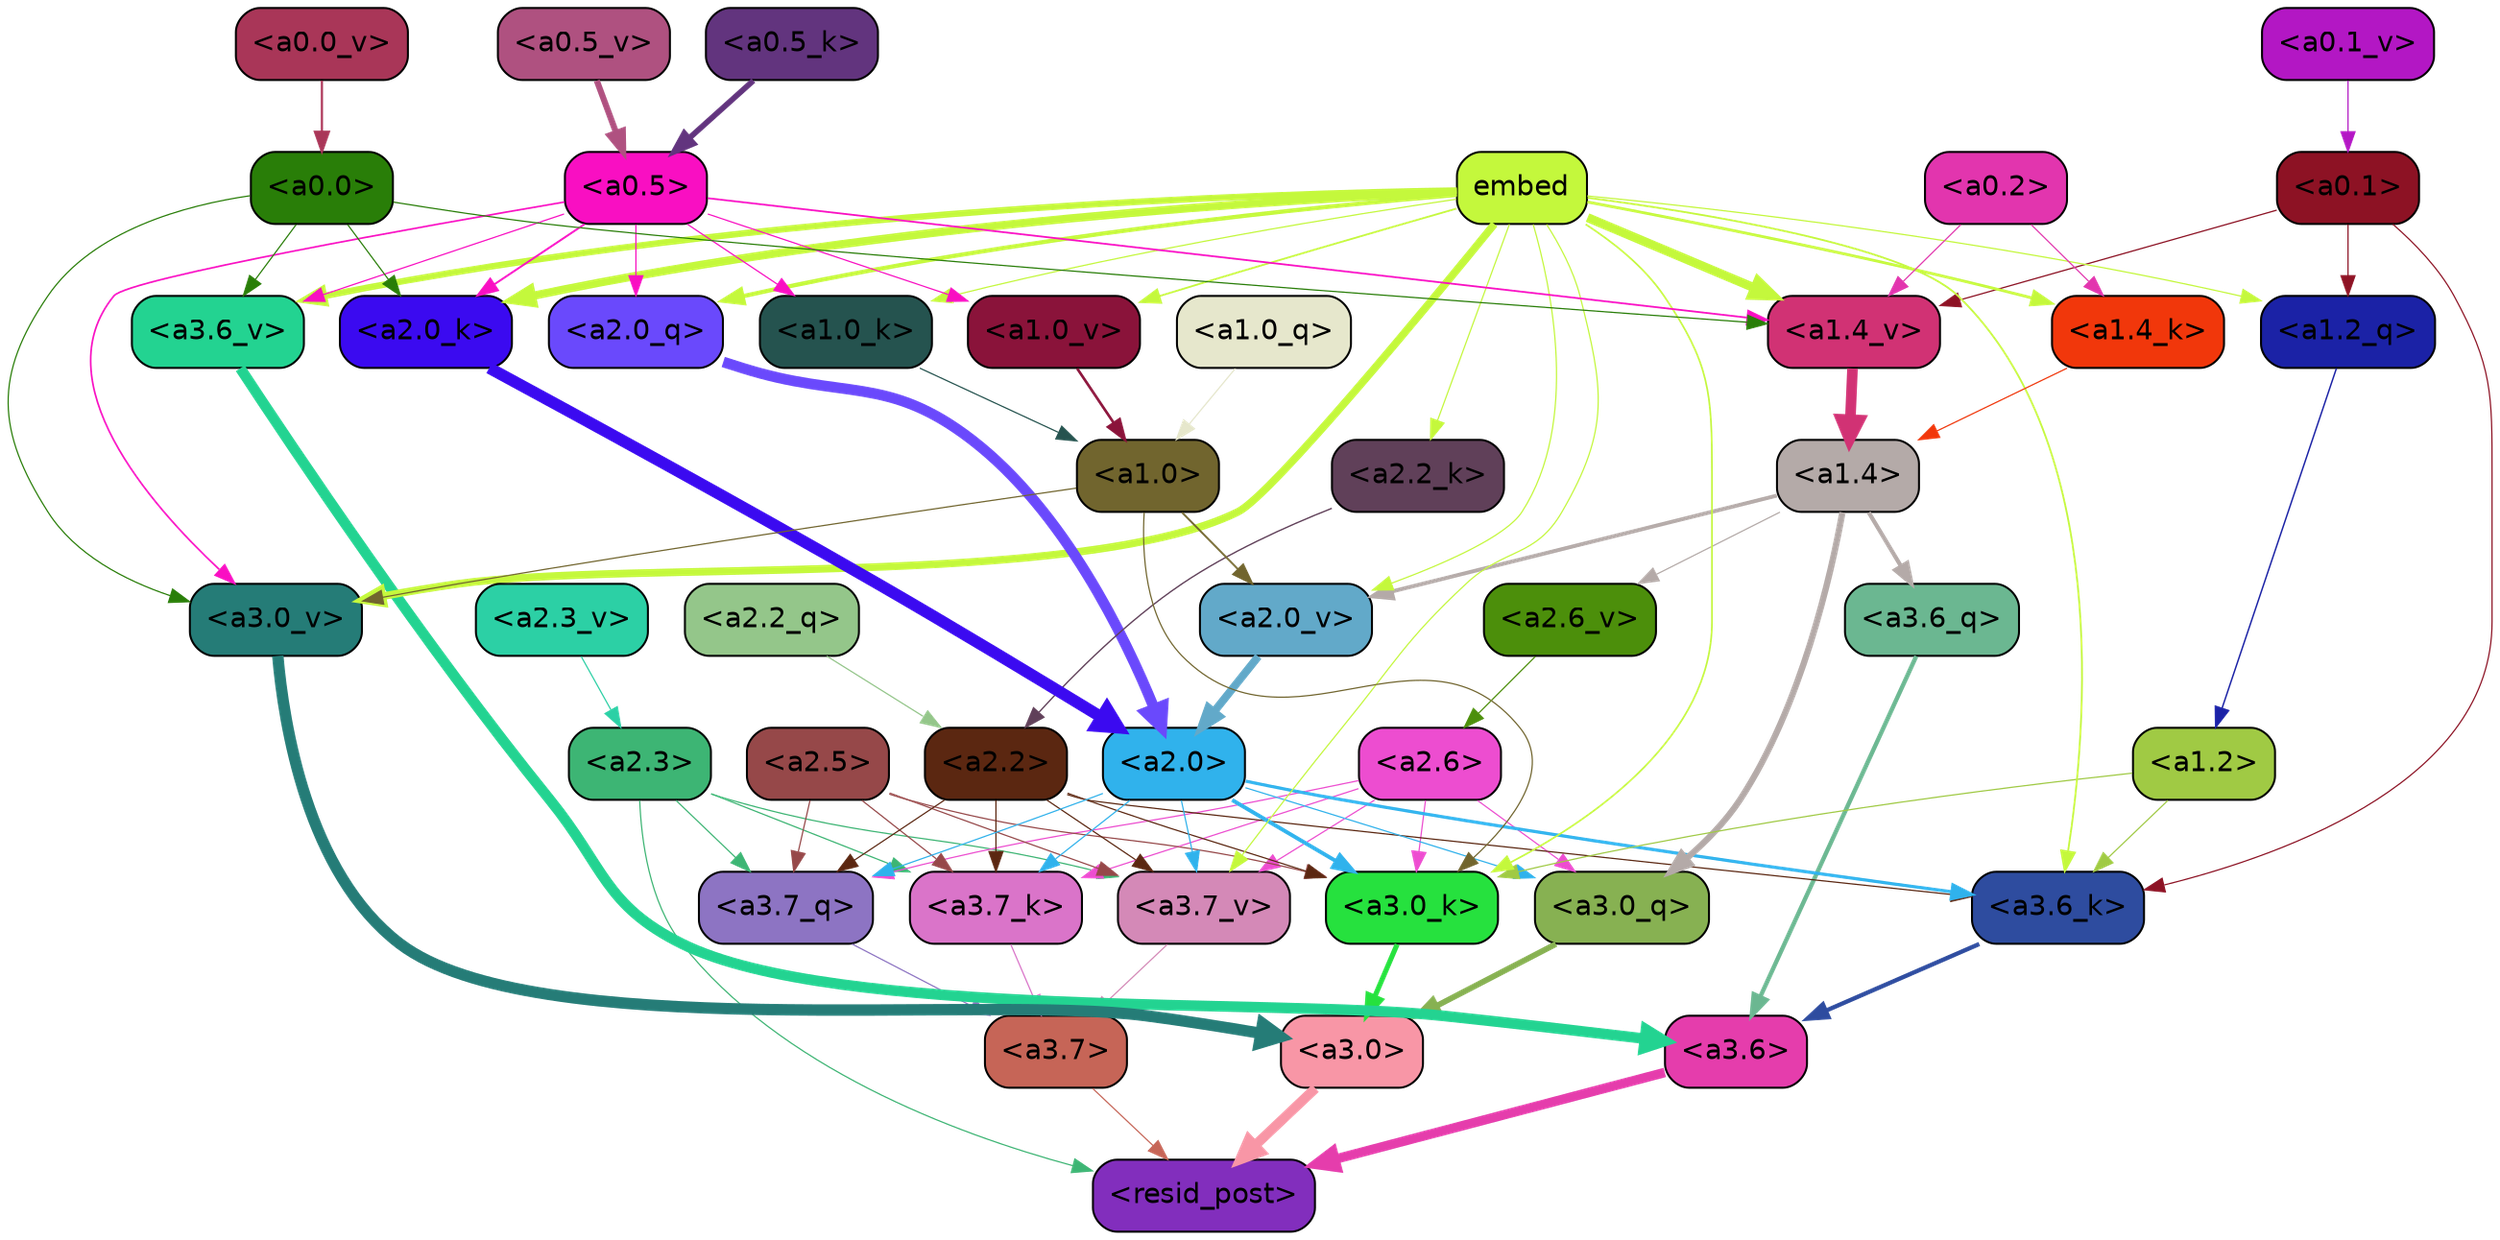 strict digraph "" {
	graph [bgcolor=transparent,
		layout=dot,
		overlap=false,
		splines=true
	];
	"<a3.7>"	[color=black,
		fillcolor="#c66557",
		fontname=Helvetica,
		shape=box,
		style="filled, rounded"];
	"<resid_post>"	[color=black,
		fillcolor="#822ebd",
		fontname=Helvetica,
		shape=box,
		style="filled, rounded"];
	"<a3.7>" -> "<resid_post>"	[color="#c66557",
		penwidth=0.6];
	"<a3.6>"	[color=black,
		fillcolor="#e53dac",
		fontname=Helvetica,
		shape=box,
		style="filled, rounded"];
	"<a3.6>" -> "<resid_post>"	[color="#e53dac",
		penwidth=4.751592040061951];
	"<a3.0>"	[color=black,
		fillcolor="#f896a6",
		fontname=Helvetica,
		shape=box,
		style="filled, rounded"];
	"<a3.0>" -> "<resid_post>"	[color="#f896a6",
		penwidth=4.904066681861877];
	"<a2.3>"	[color=black,
		fillcolor="#3db574",
		fontname=Helvetica,
		shape=box,
		style="filled, rounded"];
	"<a2.3>" -> "<resid_post>"	[color="#3db574",
		penwidth=0.6];
	"<a3.7_q>"	[color=black,
		fillcolor="#8d74c3",
		fontname=Helvetica,
		shape=box,
		style="filled, rounded"];
	"<a2.3>" -> "<a3.7_q>"	[color="#3db574",
		penwidth=0.6];
	"<a3.7_k>"	[color=black,
		fillcolor="#da74c9",
		fontname=Helvetica,
		shape=box,
		style="filled, rounded"];
	"<a2.3>" -> "<a3.7_k>"	[color="#3db574",
		penwidth=0.6069068089127541];
	"<a3.7_v>"	[color=black,
		fillcolor="#d489b7",
		fontname=Helvetica,
		shape=box,
		style="filled, rounded"];
	"<a2.3>" -> "<a3.7_v>"	[color="#3db574",
		penwidth=0.6];
	"<a3.7_q>" -> "<a3.7>"	[color="#8d74c3",
		penwidth=0.6];
	"<a3.6_q>"	[color=black,
		fillcolor="#6bb791",
		fontname=Helvetica,
		shape=box,
		style="filled, rounded"];
	"<a3.6_q>" -> "<a3.6>"	[color="#6bb791",
		penwidth=2.160832464694977];
	"<a3.0_q>"	[color=black,
		fillcolor="#87b152",
		fontname=Helvetica,
		shape=box,
		style="filled, rounded"];
	"<a3.0_q>" -> "<a3.0>"	[color="#87b152",
		penwidth=2.870753765106201];
	"<a3.7_k>" -> "<a3.7>"	[color="#da74c9",
		penwidth=0.6];
	"<a3.6_k>"	[color=black,
		fillcolor="#2e4c9f",
		fontname=Helvetica,
		shape=box,
		style="filled, rounded"];
	"<a3.6_k>" -> "<a3.6>"	[color="#2e4c9f",
		penwidth=2.13908451795578];
	"<a3.0_k>"	[color=black,
		fillcolor="#26e13e",
		fontname=Helvetica,
		shape=box,
		style="filled, rounded"];
	"<a3.0_k>" -> "<a3.0>"	[color="#26e13e",
		penwidth=2.520303964614868];
	"<a3.7_v>" -> "<a3.7>"	[color="#d489b7",
		penwidth=0.6];
	"<a3.6_v>"	[color=black,
		fillcolor="#23d391",
		fontname=Helvetica,
		shape=box,
		style="filled, rounded"];
	"<a3.6_v>" -> "<a3.6>"	[color="#23d391",
		penwidth=5.297133803367615];
	"<a3.0_v>"	[color=black,
		fillcolor="#257c77",
		fontname=Helvetica,
		shape=box,
		style="filled, rounded"];
	"<a3.0_v>" -> "<a3.0>"	[color="#257c77",
		penwidth=5.680712580680847];
	"<a2.6>"	[color=black,
		fillcolor="#ed4dd0",
		fontname=Helvetica,
		shape=box,
		style="filled, rounded"];
	"<a2.6>" -> "<a3.7_q>"	[color="#ed4dd0",
		penwidth=0.6];
	"<a2.6>" -> "<a3.0_q>"	[color="#ed4dd0",
		penwidth=0.6];
	"<a2.6>" -> "<a3.7_k>"	[color="#ed4dd0",
		penwidth=0.6];
	"<a2.6>" -> "<a3.0_k>"	[color="#ed4dd0",
		penwidth=0.6];
	"<a2.6>" -> "<a3.7_v>"	[color="#ed4dd0",
		penwidth=0.6];
	"<a2.5>"	[color=black,
		fillcolor="#964849",
		fontname=Helvetica,
		shape=box,
		style="filled, rounded"];
	"<a2.5>" -> "<a3.7_q>"	[color="#964849",
		penwidth=0.6];
	"<a2.5>" -> "<a3.7_k>"	[color="#964849",
		penwidth=0.6];
	"<a2.5>" -> "<a3.0_k>"	[color="#964849",
		penwidth=0.6];
	"<a2.5>" -> "<a3.7_v>"	[color="#964849",
		penwidth=0.6];
	"<a2.2>"	[color=black,
		fillcolor="#5b2711",
		fontname=Helvetica,
		shape=box,
		style="filled, rounded"];
	"<a2.2>" -> "<a3.7_q>"	[color="#5b2711",
		penwidth=0.6];
	"<a2.2>" -> "<a3.7_k>"	[color="#5b2711",
		penwidth=0.6];
	"<a2.2>" -> "<a3.6_k>"	[color="#5b2711",
		penwidth=0.6];
	"<a2.2>" -> "<a3.0_k>"	[color="#5b2711",
		penwidth=0.6];
	"<a2.2>" -> "<a3.7_v>"	[color="#5b2711",
		penwidth=0.6];
	"<a2.0>"	[color=black,
		fillcolor="#30b2ec",
		fontname=Helvetica,
		shape=box,
		style="filled, rounded"];
	"<a2.0>" -> "<a3.7_q>"	[color="#30b2ec",
		penwidth=0.6];
	"<a2.0>" -> "<a3.0_q>"	[color="#30b2ec",
		penwidth=0.6];
	"<a2.0>" -> "<a3.7_k>"	[color="#30b2ec",
		penwidth=0.6];
	"<a2.0>" -> "<a3.6_k>"	[color="#30b2ec",
		penwidth=1.564806342124939];
	"<a2.0>" -> "<a3.0_k>"	[color="#30b2ec",
		penwidth=1.9353990852832794];
	"<a2.0>" -> "<a3.7_v>"	[color="#30b2ec",
		penwidth=0.6];
	"<a1.4>"	[color=black,
		fillcolor="#b4aaa8",
		fontname=Helvetica,
		shape=box,
		style="filled, rounded"];
	"<a1.4>" -> "<a3.6_q>"	[color="#b4aaa8",
		penwidth=2.0727532356977463];
	"<a1.4>" -> "<a3.0_q>"	[color="#b4aaa8",
		penwidth=3.1279823780059814];
	"<a2.6_v>"	[color=black,
		fillcolor="#4c8f0b",
		fontname=Helvetica,
		shape=box,
		style="filled, rounded"];
	"<a1.4>" -> "<a2.6_v>"	[color="#b4aaa8",
		penwidth=0.6];
	"<a2.0_v>"	[color=black,
		fillcolor="#62a9c9",
		fontname=Helvetica,
		shape=box,
		style="filled, rounded"];
	"<a1.4>" -> "<a2.0_v>"	[color="#b4aaa8",
		penwidth=1.9170897603034973];
	"<a1.2>"	[color=black,
		fillcolor="#a0ca44",
		fontname=Helvetica,
		shape=box,
		style="filled, rounded"];
	"<a1.2>" -> "<a3.6_k>"	[color="#a0ca44",
		penwidth=0.6];
	"<a1.2>" -> "<a3.0_k>"	[color="#a0ca44",
		penwidth=0.6];
	"<a0.1>"	[color=black,
		fillcolor="#8d1224",
		fontname=Helvetica,
		shape=box,
		style="filled, rounded"];
	"<a0.1>" -> "<a3.6_k>"	[color="#8d1224",
		penwidth=0.6];
	"<a1.2_q>"	[color=black,
		fillcolor="#1b22a6",
		fontname=Helvetica,
		shape=box,
		style="filled, rounded"];
	"<a0.1>" -> "<a1.2_q>"	[color="#8d1224",
		penwidth=0.6];
	"<a1.4_v>"	[color=black,
		fillcolor="#d13274",
		fontname=Helvetica,
		shape=box,
		style="filled, rounded"];
	"<a0.1>" -> "<a1.4_v>"	[color="#8d1224",
		penwidth=0.6202214732766151];
	embed	[color=black,
		fillcolor="#c4f83c",
		fontname=Helvetica,
		shape=box,
		style="filled, rounded"];
	embed -> "<a3.6_k>"	[color="#c4f83c",
		penwidth=0.8915999233722687];
	embed -> "<a3.0_k>"	[color="#c4f83c",
		penwidth=0.832088902592659];
	embed -> "<a3.7_v>"	[color="#c4f83c",
		penwidth=0.6];
	embed -> "<a3.6_v>"	[color="#c4f83c",
		penwidth=3.1840110421180725];
	embed -> "<a3.0_v>"	[color="#c4f83c",
		penwidth=3.8132747188210487];
	"<a2.0_q>"	[color=black,
		fillcolor="#6a49fc",
		fontname=Helvetica,
		shape=box,
		style="filled, rounded"];
	embed -> "<a2.0_q>"	[color="#c4f83c",
		penwidth=2.084651827812195];
	"<a2.2_k>"	[color=black,
		fillcolor="#604059",
		fontname=Helvetica,
		shape=box,
		style="filled, rounded"];
	embed -> "<a2.2_k>"	[color="#c4f83c",
		penwidth=0.6];
	"<a2.0_k>"	[color=black,
		fillcolor="#3b0af0",
		fontname=Helvetica,
		shape=box,
		style="filled, rounded"];
	embed -> "<a2.0_k>"	[color="#c4f83c",
		penwidth=4.084526404738426];
	embed -> "<a2.0_v>"	[color="#c4f83c",
		penwidth=0.6];
	embed -> "<a1.2_q>"	[color="#c4f83c",
		penwidth=0.6];
	"<a1.4_k>"	[color=black,
		fillcolor="#f1370b",
		fontname=Helvetica,
		shape=box,
		style="filled, rounded"];
	embed -> "<a1.4_k>"	[color="#c4f83c",
		penwidth=1.3912410736083984];
	"<a1.0_k>"	[color=black,
		fillcolor="#25534f",
		fontname=Helvetica,
		shape=box,
		style="filled, rounded"];
	embed -> "<a1.0_k>"	[color="#c4f83c",
		penwidth=0.6];
	embed -> "<a1.4_v>"	[color="#c4f83c",
		penwidth=4.4888065457344055];
	"<a1.0_v>"	[color=black,
		fillcolor="#8a133a",
		fontname=Helvetica,
		shape=box,
		style="filled, rounded"];
	embed -> "<a1.0_v>"	[color="#c4f83c",
		penwidth=0.8796700537204742];
	"<a1.0>"	[color=black,
		fillcolor="#71652e",
		fontname=Helvetica,
		shape=box,
		style="filled, rounded"];
	"<a1.0>" -> "<a3.0_k>"	[color="#71652e",
		penwidth=0.6];
	"<a1.0>" -> "<a3.0_v>"	[color="#71652e",
		penwidth=0.6];
	"<a1.0>" -> "<a2.0_v>"	[color="#71652e",
		penwidth=0.9450988052412868];
	"<a0.5>"	[color=black,
		fillcolor="#f90fc2",
		fontname=Helvetica,
		shape=box,
		style="filled, rounded"];
	"<a0.5>" -> "<a3.6_v>"	[color="#f90fc2",
		penwidth=0.6];
	"<a0.5>" -> "<a3.0_v>"	[color="#f90fc2",
		penwidth=0.8331108838319778];
	"<a0.5>" -> "<a2.0_q>"	[color="#f90fc2",
		penwidth=0.6];
	"<a0.5>" -> "<a2.0_k>"	[color="#f90fc2",
		penwidth=0.9412797391414642];
	"<a0.5>" -> "<a1.0_k>"	[color="#f90fc2",
		penwidth=0.6];
	"<a0.5>" -> "<a1.4_v>"	[color="#f90fc2",
		penwidth=0.8757842034101486];
	"<a0.5>" -> "<a1.0_v>"	[color="#f90fc2",
		penwidth=0.6];
	"<a0.0>"	[color=black,
		fillcolor="#297e08",
		fontname=Helvetica,
		shape=box,
		style="filled, rounded"];
	"<a0.0>" -> "<a3.6_v>"	[color="#297e08",
		penwidth=0.6];
	"<a0.0>" -> "<a3.0_v>"	[color="#297e08",
		penwidth=0.6];
	"<a0.0>" -> "<a2.0_k>"	[color="#297e08",
		penwidth=0.6];
	"<a0.0>" -> "<a1.4_v>"	[color="#297e08",
		penwidth=0.6];
	"<a2.2_q>"	[color=black,
		fillcolor="#94c68a",
		fontname=Helvetica,
		shape=box,
		style="filled, rounded"];
	"<a2.2_q>" -> "<a2.2>"	[color="#94c68a",
		penwidth=0.6];
	"<a2.0_q>" -> "<a2.0>"	[color="#6a49fc",
		penwidth=5.29856276512146];
	"<a2.2_k>" -> "<a2.2>"	[color="#604059",
		penwidth=0.6722683310508728];
	"<a2.0_k>" -> "<a2.0>"	[color="#3b0af0",
		penwidth=5.859246134757996];
	"<a2.6_v>" -> "<a2.6>"	[color="#4c8f0b",
		penwidth=0.6];
	"<a2.3_v>"	[color=black,
		fillcolor="#2cd0a5",
		fontname=Helvetica,
		shape=box,
		style="filled, rounded"];
	"<a2.3_v>" -> "<a2.3>"	[color="#2cd0a5",
		penwidth=0.6];
	"<a2.0_v>" -> "<a2.0>"	[color="#62a9c9",
		penwidth=3.9621697664260864];
	"<a1.2_q>" -> "<a1.2>"	[color="#1b22a6",
		penwidth=0.7185482024215162];
	"<a1.0_q>"	[color=black,
		fillcolor="#e6e7cc",
		fontname=Helvetica,
		shape=box,
		style="filled, rounded"];
	"<a1.0_q>" -> "<a1.0>"	[color="#e6e7cc",
		penwidth=0.6];
	"<a1.4_k>" -> "<a1.4>"	[color="#f1370b",
		penwidth=0.6];
	"<a1.0_k>" -> "<a1.0>"	[color="#25534f",
		penwidth=0.6];
	"<a1.4_v>" -> "<a1.4>"	[color="#d13274",
		penwidth=5.280138969421387];
	"<a1.0_v>" -> "<a1.0>"	[color="#8a133a",
		penwidth=1.318962275981903];
	"<a0.2>"	[color=black,
		fillcolor="#e235ae",
		fontname=Helvetica,
		shape=box,
		style="filled, rounded"];
	"<a0.2>" -> "<a1.4_k>"	[color="#e235ae",
		penwidth=0.6];
	"<a0.2>" -> "<a1.4_v>"	[color="#e235ae",
		penwidth=0.6];
	"<a0.5_k>"	[color=black,
		fillcolor="#62347e",
		fontname=Helvetica,
		shape=box,
		style="filled, rounded"];
	"<a0.5_k>" -> "<a0.5>"	[color="#62347e",
		penwidth=2.833264708518982];
	"<a0.5_v>"	[color=black,
		fillcolor="#af5180",
		fontname=Helvetica,
		shape=box,
		style="filled, rounded"];
	"<a0.5_v>" -> "<a0.5>"	[color="#af5180",
		penwidth=3.0403636693954468];
	"<a0.1_v>"	[color=black,
		fillcolor="#b317c4",
		fontname=Helvetica,
		shape=box,
		style="filled, rounded"];
	"<a0.1_v>" -> "<a0.1>"	[color="#b317c4",
		penwidth=0.6];
	"<a0.0_v>"	[color=black,
		fillcolor="#a93658",
		fontname=Helvetica,
		shape=box,
		style="filled, rounded"];
	"<a0.0_v>" -> "<a0.0>"	[color="#a93658",
		penwidth=1.1078208088874817];
}
